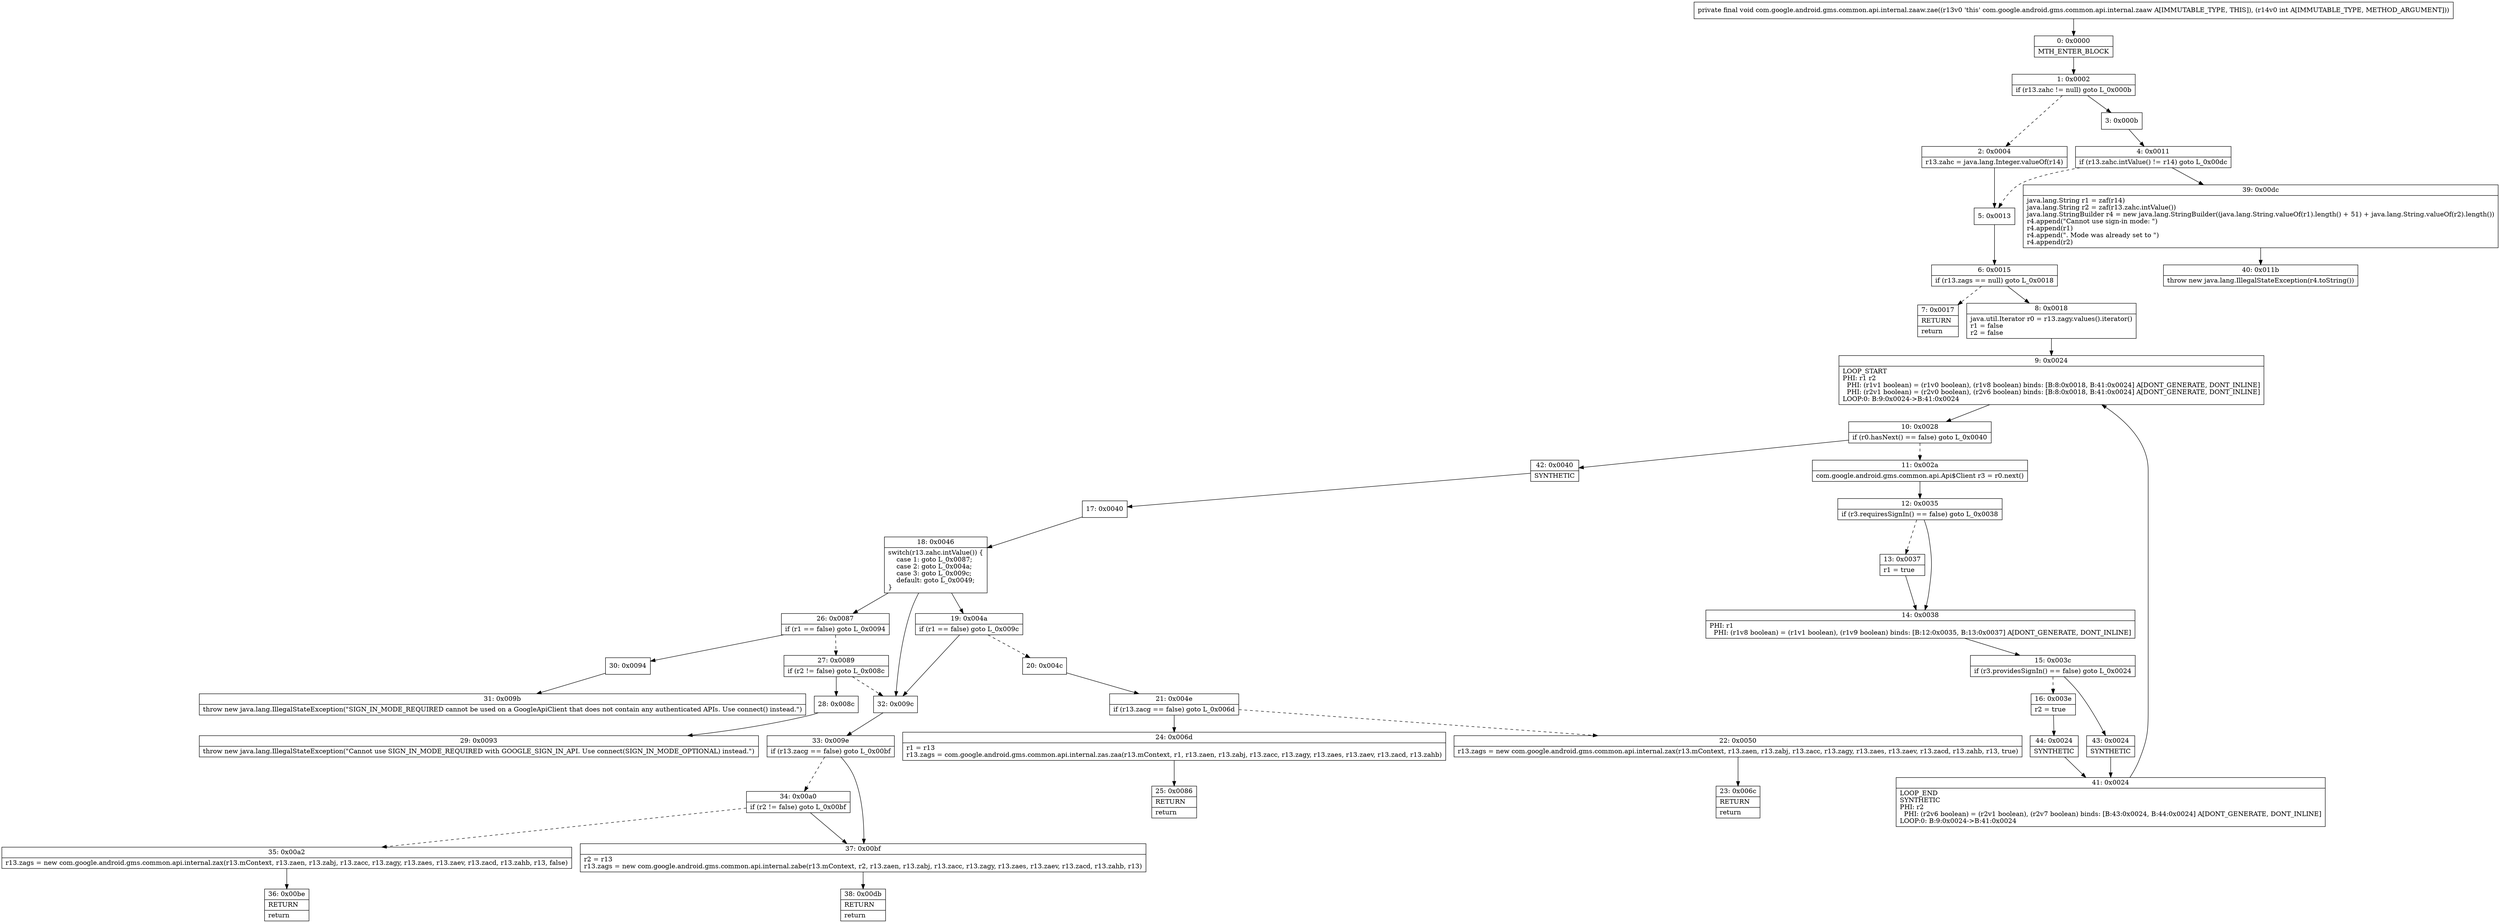 digraph "CFG forcom.google.android.gms.common.api.internal.zaaw.zae(I)V" {
Node_0 [shape=record,label="{0\:\ 0x0000|MTH_ENTER_BLOCK\l}"];
Node_1 [shape=record,label="{1\:\ 0x0002|if (r13.zahc != null) goto L_0x000b\l}"];
Node_2 [shape=record,label="{2\:\ 0x0004|r13.zahc = java.lang.Integer.valueOf(r14)\l}"];
Node_3 [shape=record,label="{3\:\ 0x000b}"];
Node_4 [shape=record,label="{4\:\ 0x0011|if (r13.zahc.intValue() != r14) goto L_0x00dc\l}"];
Node_5 [shape=record,label="{5\:\ 0x0013}"];
Node_6 [shape=record,label="{6\:\ 0x0015|if (r13.zags == null) goto L_0x0018\l}"];
Node_7 [shape=record,label="{7\:\ 0x0017|RETURN\l|return\l}"];
Node_8 [shape=record,label="{8\:\ 0x0018|java.util.Iterator r0 = r13.zagy.values().iterator()\lr1 = false\lr2 = false\l}"];
Node_9 [shape=record,label="{9\:\ 0x0024|LOOP_START\lPHI: r1 r2 \l  PHI: (r1v1 boolean) = (r1v0 boolean), (r1v8 boolean) binds: [B:8:0x0018, B:41:0x0024] A[DONT_GENERATE, DONT_INLINE]\l  PHI: (r2v1 boolean) = (r2v0 boolean), (r2v6 boolean) binds: [B:8:0x0018, B:41:0x0024] A[DONT_GENERATE, DONT_INLINE]\lLOOP:0: B:9:0x0024\-\>B:41:0x0024\l}"];
Node_10 [shape=record,label="{10\:\ 0x0028|if (r0.hasNext() == false) goto L_0x0040\l}"];
Node_11 [shape=record,label="{11\:\ 0x002a|com.google.android.gms.common.api.Api$Client r3 = r0.next()\l}"];
Node_12 [shape=record,label="{12\:\ 0x0035|if (r3.requiresSignIn() == false) goto L_0x0038\l}"];
Node_13 [shape=record,label="{13\:\ 0x0037|r1 = true\l}"];
Node_14 [shape=record,label="{14\:\ 0x0038|PHI: r1 \l  PHI: (r1v8 boolean) = (r1v1 boolean), (r1v9 boolean) binds: [B:12:0x0035, B:13:0x0037] A[DONT_GENERATE, DONT_INLINE]\l}"];
Node_15 [shape=record,label="{15\:\ 0x003c|if (r3.providesSignIn() == false) goto L_0x0024\l}"];
Node_16 [shape=record,label="{16\:\ 0x003e|r2 = true\l}"];
Node_17 [shape=record,label="{17\:\ 0x0040}"];
Node_18 [shape=record,label="{18\:\ 0x0046|switch(r13.zahc.intValue()) \{\l    case 1: goto L_0x0087;\l    case 2: goto L_0x004a;\l    case 3: goto L_0x009c;\l    default: goto L_0x0049;\l\}\l}"];
Node_19 [shape=record,label="{19\:\ 0x004a|if (r1 == false) goto L_0x009c\l}"];
Node_20 [shape=record,label="{20\:\ 0x004c}"];
Node_21 [shape=record,label="{21\:\ 0x004e|if (r13.zacg == false) goto L_0x006d\l}"];
Node_22 [shape=record,label="{22\:\ 0x0050|r13.zags = new com.google.android.gms.common.api.internal.zax(r13.mContext, r13.zaen, r13.zabj, r13.zacc, r13.zagy, r13.zaes, r13.zaev, r13.zacd, r13.zahb, r13, true)\l}"];
Node_23 [shape=record,label="{23\:\ 0x006c|RETURN\l|return\l}"];
Node_24 [shape=record,label="{24\:\ 0x006d|r1 = r13\lr13.zags = com.google.android.gms.common.api.internal.zas.zaa(r13.mContext, r1, r13.zaen, r13.zabj, r13.zacc, r13.zagy, r13.zaes, r13.zaev, r13.zacd, r13.zahb)\l}"];
Node_25 [shape=record,label="{25\:\ 0x0086|RETURN\l|return\l}"];
Node_26 [shape=record,label="{26\:\ 0x0087|if (r1 == false) goto L_0x0094\l}"];
Node_27 [shape=record,label="{27\:\ 0x0089|if (r2 != false) goto L_0x008c\l}"];
Node_28 [shape=record,label="{28\:\ 0x008c}"];
Node_29 [shape=record,label="{29\:\ 0x0093|throw new java.lang.IllegalStateException(\"Cannot use SIGN_IN_MODE_REQUIRED with GOOGLE_SIGN_IN_API. Use connect(SIGN_IN_MODE_OPTIONAL) instead.\")\l}"];
Node_30 [shape=record,label="{30\:\ 0x0094}"];
Node_31 [shape=record,label="{31\:\ 0x009b|throw new java.lang.IllegalStateException(\"SIGN_IN_MODE_REQUIRED cannot be used on a GoogleApiClient that does not contain any authenticated APIs. Use connect() instead.\")\l}"];
Node_32 [shape=record,label="{32\:\ 0x009c}"];
Node_33 [shape=record,label="{33\:\ 0x009e|if (r13.zacg == false) goto L_0x00bf\l}"];
Node_34 [shape=record,label="{34\:\ 0x00a0|if (r2 != false) goto L_0x00bf\l}"];
Node_35 [shape=record,label="{35\:\ 0x00a2|r13.zags = new com.google.android.gms.common.api.internal.zax(r13.mContext, r13.zaen, r13.zabj, r13.zacc, r13.zagy, r13.zaes, r13.zaev, r13.zacd, r13.zahb, r13, false)\l}"];
Node_36 [shape=record,label="{36\:\ 0x00be|RETURN\l|return\l}"];
Node_37 [shape=record,label="{37\:\ 0x00bf|r2 = r13\lr13.zags = new com.google.android.gms.common.api.internal.zabe(r13.mContext, r2, r13.zaen, r13.zabj, r13.zacc, r13.zagy, r13.zaes, r13.zaev, r13.zacd, r13.zahb, r13)\l}"];
Node_38 [shape=record,label="{38\:\ 0x00db|RETURN\l|return\l}"];
Node_39 [shape=record,label="{39\:\ 0x00dc|java.lang.String r1 = zaf(r14)\ljava.lang.String r2 = zaf(r13.zahc.intValue())\ljava.lang.StringBuilder r4 = new java.lang.StringBuilder((java.lang.String.valueOf(r1).length() + 51) + java.lang.String.valueOf(r2).length())\lr4.append(\"Cannot use sign\-in mode: \")\lr4.append(r1)\lr4.append(\". Mode was already set to \")\lr4.append(r2)\l}"];
Node_40 [shape=record,label="{40\:\ 0x011b|throw new java.lang.IllegalStateException(r4.toString())\l}"];
Node_41 [shape=record,label="{41\:\ 0x0024|LOOP_END\lSYNTHETIC\lPHI: r2 \l  PHI: (r2v6 boolean) = (r2v1 boolean), (r2v7 boolean) binds: [B:43:0x0024, B:44:0x0024] A[DONT_GENERATE, DONT_INLINE]\lLOOP:0: B:9:0x0024\-\>B:41:0x0024\l}"];
Node_42 [shape=record,label="{42\:\ 0x0040|SYNTHETIC\l}"];
Node_43 [shape=record,label="{43\:\ 0x0024|SYNTHETIC\l}"];
Node_44 [shape=record,label="{44\:\ 0x0024|SYNTHETIC\l}"];
MethodNode[shape=record,label="{private final void com.google.android.gms.common.api.internal.zaaw.zae((r13v0 'this' com.google.android.gms.common.api.internal.zaaw A[IMMUTABLE_TYPE, THIS]), (r14v0 int A[IMMUTABLE_TYPE, METHOD_ARGUMENT])) }"];
MethodNode -> Node_0;
Node_0 -> Node_1;
Node_1 -> Node_2[style=dashed];
Node_1 -> Node_3;
Node_2 -> Node_5;
Node_3 -> Node_4;
Node_4 -> Node_5[style=dashed];
Node_4 -> Node_39;
Node_5 -> Node_6;
Node_6 -> Node_7[style=dashed];
Node_6 -> Node_8;
Node_8 -> Node_9;
Node_9 -> Node_10;
Node_10 -> Node_11[style=dashed];
Node_10 -> Node_42;
Node_11 -> Node_12;
Node_12 -> Node_13[style=dashed];
Node_12 -> Node_14;
Node_13 -> Node_14;
Node_14 -> Node_15;
Node_15 -> Node_16[style=dashed];
Node_15 -> Node_43;
Node_16 -> Node_44;
Node_17 -> Node_18;
Node_18 -> Node_19;
Node_18 -> Node_26;
Node_18 -> Node_32;
Node_19 -> Node_20[style=dashed];
Node_19 -> Node_32;
Node_20 -> Node_21;
Node_21 -> Node_22[style=dashed];
Node_21 -> Node_24;
Node_22 -> Node_23;
Node_24 -> Node_25;
Node_26 -> Node_27[style=dashed];
Node_26 -> Node_30;
Node_27 -> Node_28;
Node_27 -> Node_32[style=dashed];
Node_28 -> Node_29;
Node_30 -> Node_31;
Node_32 -> Node_33;
Node_33 -> Node_34[style=dashed];
Node_33 -> Node_37;
Node_34 -> Node_35[style=dashed];
Node_34 -> Node_37;
Node_35 -> Node_36;
Node_37 -> Node_38;
Node_39 -> Node_40;
Node_41 -> Node_9;
Node_42 -> Node_17;
Node_43 -> Node_41;
Node_44 -> Node_41;
}

